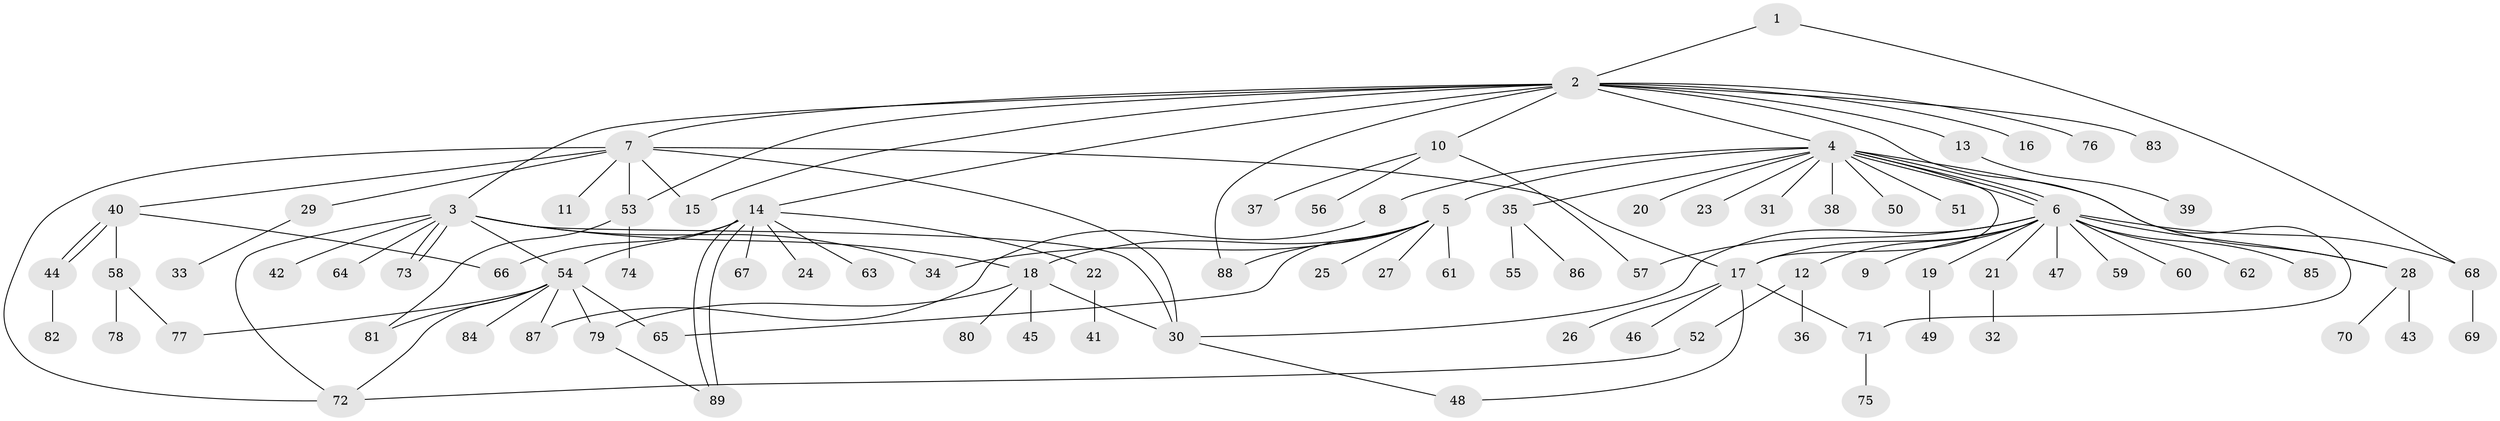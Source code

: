// coarse degree distribution, {2: 0.16417910447761194, 20: 0.014925373134328358, 8: 0.014925373134328358, 14: 0.014925373134328358, 12: 0.014925373134328358, 17: 0.014925373134328358, 11: 0.014925373134328358, 1: 0.5970149253731343, 3: 0.07462686567164178, 7: 0.014925373134328358, 5: 0.014925373134328358, 4: 0.029850746268656716, 9: 0.014925373134328358}
// Generated by graph-tools (version 1.1) at 2025/52/02/27/25 19:52:00]
// undirected, 89 vertices, 119 edges
graph export_dot {
graph [start="1"]
  node [color=gray90,style=filled];
  1;
  2;
  3;
  4;
  5;
  6;
  7;
  8;
  9;
  10;
  11;
  12;
  13;
  14;
  15;
  16;
  17;
  18;
  19;
  20;
  21;
  22;
  23;
  24;
  25;
  26;
  27;
  28;
  29;
  30;
  31;
  32;
  33;
  34;
  35;
  36;
  37;
  38;
  39;
  40;
  41;
  42;
  43;
  44;
  45;
  46;
  47;
  48;
  49;
  50;
  51;
  52;
  53;
  54;
  55;
  56;
  57;
  58;
  59;
  60;
  61;
  62;
  63;
  64;
  65;
  66;
  67;
  68;
  69;
  70;
  71;
  72;
  73;
  74;
  75;
  76;
  77;
  78;
  79;
  80;
  81;
  82;
  83;
  84;
  85;
  86;
  87;
  88;
  89;
  1 -- 2;
  1 -- 68;
  2 -- 3;
  2 -- 4;
  2 -- 7;
  2 -- 10;
  2 -- 13;
  2 -- 14;
  2 -- 15;
  2 -- 16;
  2 -- 53;
  2 -- 71;
  2 -- 76;
  2 -- 83;
  2 -- 88;
  3 -- 18;
  3 -- 30;
  3 -- 34;
  3 -- 42;
  3 -- 54;
  3 -- 64;
  3 -- 72;
  3 -- 73;
  3 -- 73;
  4 -- 5;
  4 -- 6;
  4 -- 6;
  4 -- 6;
  4 -- 8;
  4 -- 17;
  4 -- 20;
  4 -- 23;
  4 -- 28;
  4 -- 31;
  4 -- 35;
  4 -- 38;
  4 -- 50;
  4 -- 51;
  5 -- 18;
  5 -- 25;
  5 -- 27;
  5 -- 34;
  5 -- 61;
  5 -- 65;
  5 -- 88;
  6 -- 9;
  6 -- 12;
  6 -- 17;
  6 -- 19;
  6 -- 21;
  6 -- 28;
  6 -- 30;
  6 -- 47;
  6 -- 57;
  6 -- 59;
  6 -- 60;
  6 -- 62;
  6 -- 68;
  6 -- 85;
  7 -- 11;
  7 -- 15;
  7 -- 17;
  7 -- 29;
  7 -- 30;
  7 -- 40;
  7 -- 53;
  7 -- 72;
  8 -- 87;
  10 -- 37;
  10 -- 56;
  10 -- 57;
  12 -- 36;
  12 -- 52;
  13 -- 39;
  14 -- 22;
  14 -- 24;
  14 -- 54;
  14 -- 63;
  14 -- 66;
  14 -- 67;
  14 -- 89;
  14 -- 89;
  17 -- 26;
  17 -- 46;
  17 -- 48;
  17 -- 71;
  18 -- 30;
  18 -- 45;
  18 -- 79;
  18 -- 80;
  19 -- 49;
  21 -- 32;
  22 -- 41;
  28 -- 43;
  28 -- 70;
  29 -- 33;
  30 -- 48;
  35 -- 55;
  35 -- 86;
  40 -- 44;
  40 -- 44;
  40 -- 58;
  40 -- 66;
  44 -- 82;
  52 -- 72;
  53 -- 74;
  53 -- 81;
  54 -- 65;
  54 -- 72;
  54 -- 77;
  54 -- 79;
  54 -- 81;
  54 -- 84;
  54 -- 87;
  58 -- 77;
  58 -- 78;
  68 -- 69;
  71 -- 75;
  79 -- 89;
}
